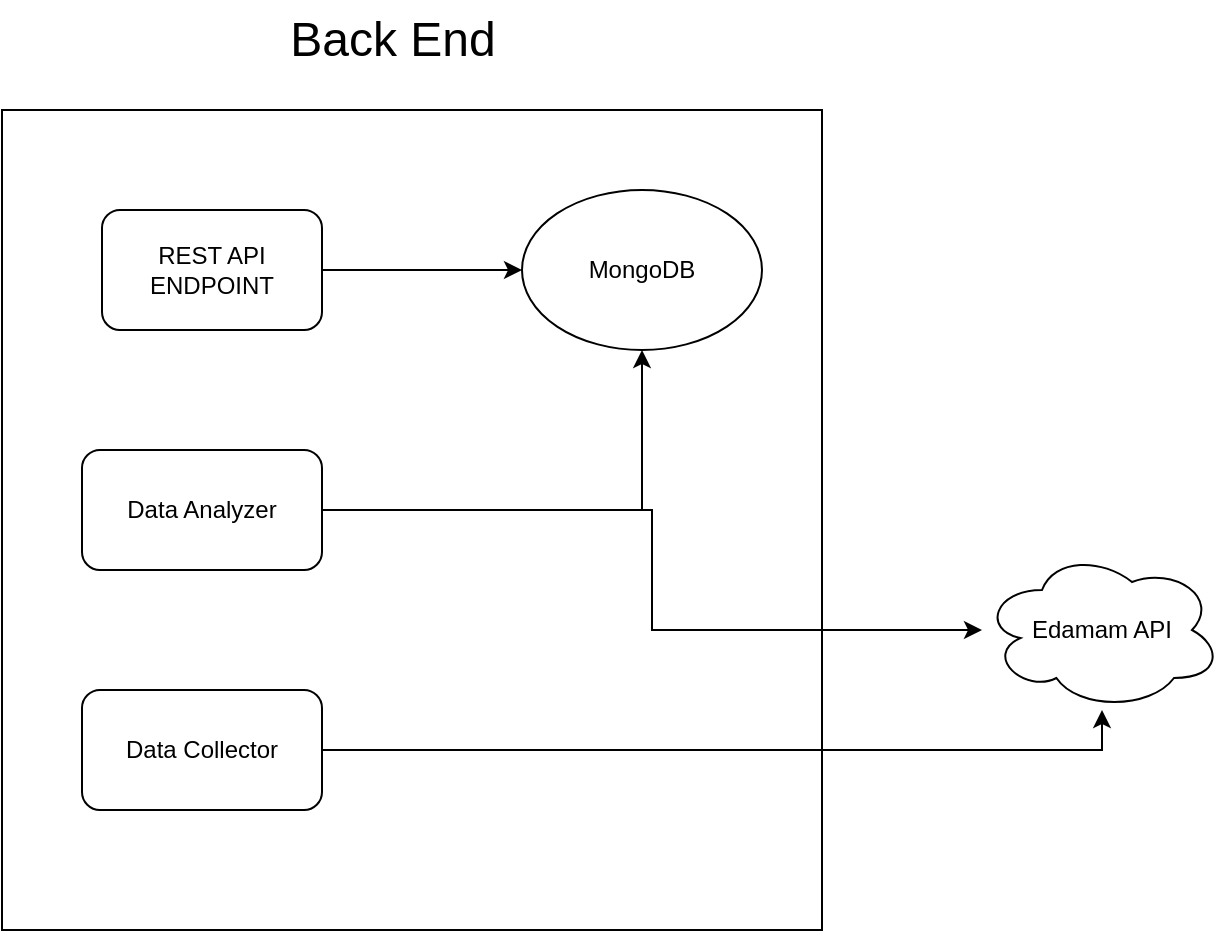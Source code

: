 <mxfile version="24.3.1" type="device">
  <diagram name="Page-1" id="1uU3Hi1XB3b6-33bPCoY">
    <mxGraphModel dx="1224" dy="743" grid="1" gridSize="10" guides="1" tooltips="1" connect="1" arrows="1" fold="1" page="1" pageScale="1" pageWidth="850" pageHeight="1100" math="0" shadow="0">
      <root>
        <mxCell id="0" />
        <mxCell id="1" parent="0" />
        <mxCell id="o_ByZ_gwh0JT-pnpEAeL-1" value="" style="whiteSpace=wrap;html=1;aspect=fixed;" vertex="1" parent="1">
          <mxGeometry x="110" y="80" width="410" height="410" as="geometry" />
        </mxCell>
        <mxCell id="o_ByZ_gwh0JT-pnpEAeL-2" value="MongoDB" style="ellipse;whiteSpace=wrap;html=1;" vertex="1" parent="1">
          <mxGeometry x="370" y="120" width="120" height="80" as="geometry" />
        </mxCell>
        <mxCell id="o_ByZ_gwh0JT-pnpEAeL-11" style="edgeStyle=orthogonalEdgeStyle;rounded=0;orthogonalLoop=1;jettySize=auto;html=1;" edge="1" parent="1" source="o_ByZ_gwh0JT-pnpEAeL-3" target="o_ByZ_gwh0JT-pnpEAeL-2">
          <mxGeometry relative="1" as="geometry" />
        </mxCell>
        <mxCell id="o_ByZ_gwh0JT-pnpEAeL-3" value="REST API ENDPOINT" style="rounded=1;whiteSpace=wrap;html=1;" vertex="1" parent="1">
          <mxGeometry x="160" y="130" width="110" height="60" as="geometry" />
        </mxCell>
        <mxCell id="o_ByZ_gwh0JT-pnpEAeL-4" value="Data Collector" style="rounded=1;whiteSpace=wrap;html=1;" vertex="1" parent="1">
          <mxGeometry x="150" y="370" width="120" height="60" as="geometry" />
        </mxCell>
        <mxCell id="o_ByZ_gwh0JT-pnpEAeL-7" style="edgeStyle=orthogonalEdgeStyle;rounded=0;orthogonalLoop=1;jettySize=auto;html=1;" edge="1" parent="1" source="o_ByZ_gwh0JT-pnpEAeL-5" target="o_ByZ_gwh0JT-pnpEAeL-6">
          <mxGeometry relative="1" as="geometry" />
        </mxCell>
        <mxCell id="o_ByZ_gwh0JT-pnpEAeL-9" style="edgeStyle=orthogonalEdgeStyle;rounded=0;orthogonalLoop=1;jettySize=auto;html=1;entryX=0.5;entryY=1;entryDx=0;entryDy=0;" edge="1" parent="1" source="o_ByZ_gwh0JT-pnpEAeL-5" target="o_ByZ_gwh0JT-pnpEAeL-2">
          <mxGeometry relative="1" as="geometry" />
        </mxCell>
        <mxCell id="o_ByZ_gwh0JT-pnpEAeL-5" value="Data Analyzer" style="rounded=1;whiteSpace=wrap;html=1;" vertex="1" parent="1">
          <mxGeometry x="150" y="250" width="120" height="60" as="geometry" />
        </mxCell>
        <mxCell id="o_ByZ_gwh0JT-pnpEAeL-6" value="Edamam API" style="ellipse;shape=cloud;whiteSpace=wrap;html=1;" vertex="1" parent="1">
          <mxGeometry x="600" y="300" width="120" height="80" as="geometry" />
        </mxCell>
        <mxCell id="o_ByZ_gwh0JT-pnpEAeL-10" style="edgeStyle=orthogonalEdgeStyle;rounded=0;orthogonalLoop=1;jettySize=auto;html=1;entryX=0.5;entryY=1;entryDx=0;entryDy=0;entryPerimeter=0;" edge="1" parent="1" source="o_ByZ_gwh0JT-pnpEAeL-4" target="o_ByZ_gwh0JT-pnpEAeL-6">
          <mxGeometry relative="1" as="geometry" />
        </mxCell>
        <mxCell id="o_ByZ_gwh0JT-pnpEAeL-12" value="&lt;font style=&quot;font-size: 24px;&quot;&gt;Back End&lt;/font&gt;" style="text;html=1;align=center;verticalAlign=middle;resizable=0;points=[];autosize=1;strokeColor=none;fillColor=none;" vertex="1" parent="1">
          <mxGeometry x="240" y="25" width="130" height="40" as="geometry" />
        </mxCell>
      </root>
    </mxGraphModel>
  </diagram>
</mxfile>
